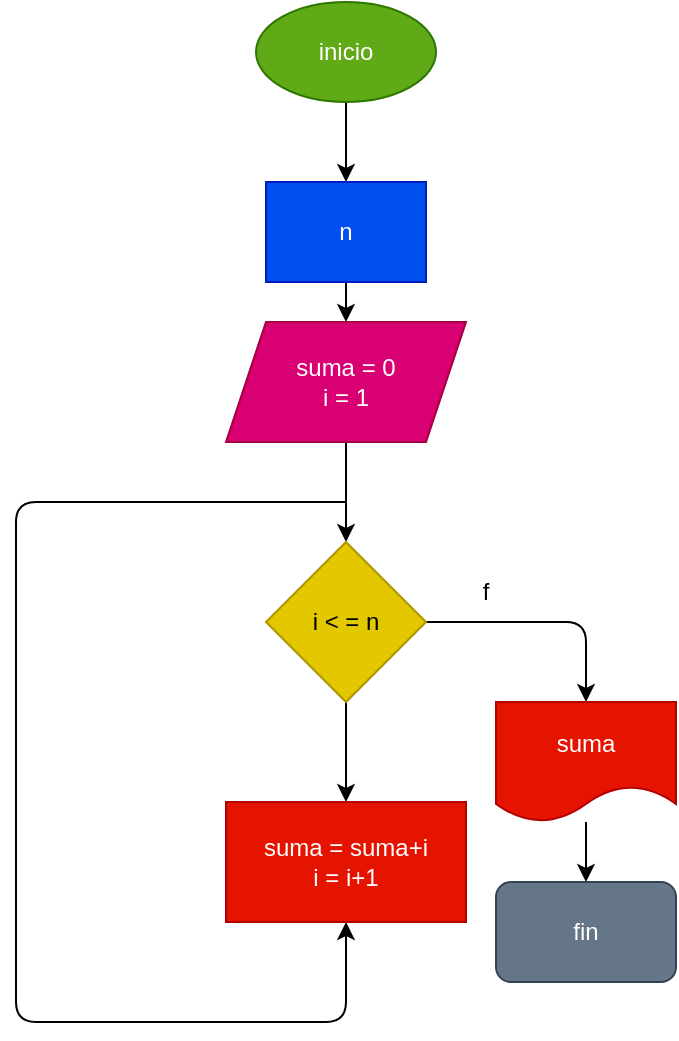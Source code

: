 <mxfile>
    <diagram id="mmKTrhzvlHhxGDvHGB-z" name="Página-1">
        <mxGraphModel dx="606" dy="401" grid="1" gridSize="10" guides="1" tooltips="1" connect="1" arrows="1" fold="1" page="1" pageScale="1" pageWidth="827" pageHeight="1169" math="0" shadow="0">
            <root>
                <mxCell id="0"/>
                <mxCell id="1" parent="0"/>
                <mxCell id="3" style="edgeStyle=none;html=1;" edge="1" parent="1" source="2">
                    <mxGeometry relative="1" as="geometry">
                        <mxPoint x="325" y="120" as="targetPoint"/>
                    </mxGeometry>
                </mxCell>
                <mxCell id="2" value="inicio" style="ellipse;whiteSpace=wrap;html=1;fillColor=#60a917;fontColor=#ffffff;strokeColor=#2D7600;" vertex="1" parent="1">
                    <mxGeometry x="280" y="30" width="90" height="50" as="geometry"/>
                </mxCell>
                <mxCell id="5" style="edgeStyle=none;html=1;" edge="1" parent="1" source="4">
                    <mxGeometry relative="1" as="geometry">
                        <mxPoint x="325" y="190" as="targetPoint"/>
                    </mxGeometry>
                </mxCell>
                <mxCell id="4" value="n" style="rounded=0;whiteSpace=wrap;html=1;fillColor=#0050ef;fontColor=#ffffff;strokeColor=#001DBC;" vertex="1" parent="1">
                    <mxGeometry x="285" y="120" width="80" height="50" as="geometry"/>
                </mxCell>
                <mxCell id="8" style="edgeStyle=none;html=1;" edge="1" parent="1" source="7">
                    <mxGeometry relative="1" as="geometry">
                        <mxPoint x="325" y="300" as="targetPoint"/>
                    </mxGeometry>
                </mxCell>
                <mxCell id="7" value="suma = 0&lt;br&gt;i = 1" style="shape=parallelogram;perimeter=parallelogramPerimeter;whiteSpace=wrap;html=1;fixedSize=1;fillColor=#d80073;fontColor=#ffffff;strokeColor=#A50040;" vertex="1" parent="1">
                    <mxGeometry x="265" y="190" width="120" height="60" as="geometry"/>
                </mxCell>
                <mxCell id="11" style="edgeStyle=none;html=1;entryX=0.5;entryY=0;entryDx=0;entryDy=0;" edge="1" parent="1" source="9" target="10">
                    <mxGeometry relative="1" as="geometry">
                        <Array as="points">
                            <mxPoint x="445" y="340"/>
                        </Array>
                    </mxGeometry>
                </mxCell>
                <mxCell id="14" style="edgeStyle=none;html=1;" edge="1" parent="1" source="9">
                    <mxGeometry relative="1" as="geometry">
                        <mxPoint x="325" y="430" as="targetPoint"/>
                    </mxGeometry>
                </mxCell>
                <mxCell id="18" style="edgeStyle=none;html=1;entryX=0.5;entryY=1;entryDx=0;entryDy=0;" edge="1" parent="1" target="15">
                    <mxGeometry relative="1" as="geometry">
                        <mxPoint x="325" y="540" as="targetPoint"/>
                        <mxPoint x="325" y="280" as="sourcePoint"/>
                        <Array as="points">
                            <mxPoint x="160" y="280"/>
                            <mxPoint x="160" y="540"/>
                            <mxPoint x="325" y="540"/>
                        </Array>
                    </mxGeometry>
                </mxCell>
                <mxCell id="9" value="i &amp;lt; = n" style="rhombus;whiteSpace=wrap;html=1;fillColor=#e3c800;fontColor=#000000;strokeColor=#B09500;" vertex="1" parent="1">
                    <mxGeometry x="285" y="300" width="80" height="80" as="geometry"/>
                </mxCell>
                <mxCell id="13" value="" style="edgeStyle=none;html=1;" edge="1" parent="1" source="10" target="12">
                    <mxGeometry relative="1" as="geometry"/>
                </mxCell>
                <mxCell id="10" value="suma" style="shape=document;whiteSpace=wrap;html=1;boundedLbl=1;fillColor=#e51400;fontColor=#ffffff;strokeColor=#B20000;" vertex="1" parent="1">
                    <mxGeometry x="400" y="380" width="90" height="60" as="geometry"/>
                </mxCell>
                <mxCell id="12" value="fin" style="rounded=1;whiteSpace=wrap;html=1;fillColor=#647687;fontColor=#ffffff;strokeColor=#314354;" vertex="1" parent="1">
                    <mxGeometry x="400" y="470" width="90" height="50" as="geometry"/>
                </mxCell>
                <mxCell id="15" value="suma = suma+i&lt;br&gt;i = i+1" style="rounded=0;whiteSpace=wrap;html=1;fillColor=#e51400;fontColor=#ffffff;strokeColor=#B20000;" vertex="1" parent="1">
                    <mxGeometry x="265" y="430" width="120" height="60" as="geometry"/>
                </mxCell>
                <mxCell id="19" value="f" style="text;html=1;strokeColor=none;fillColor=none;align=center;verticalAlign=middle;whiteSpace=wrap;rounded=0;" vertex="1" parent="1">
                    <mxGeometry x="365" y="310" width="60" height="30" as="geometry"/>
                </mxCell>
            </root>
        </mxGraphModel>
    </diagram>
</mxfile>